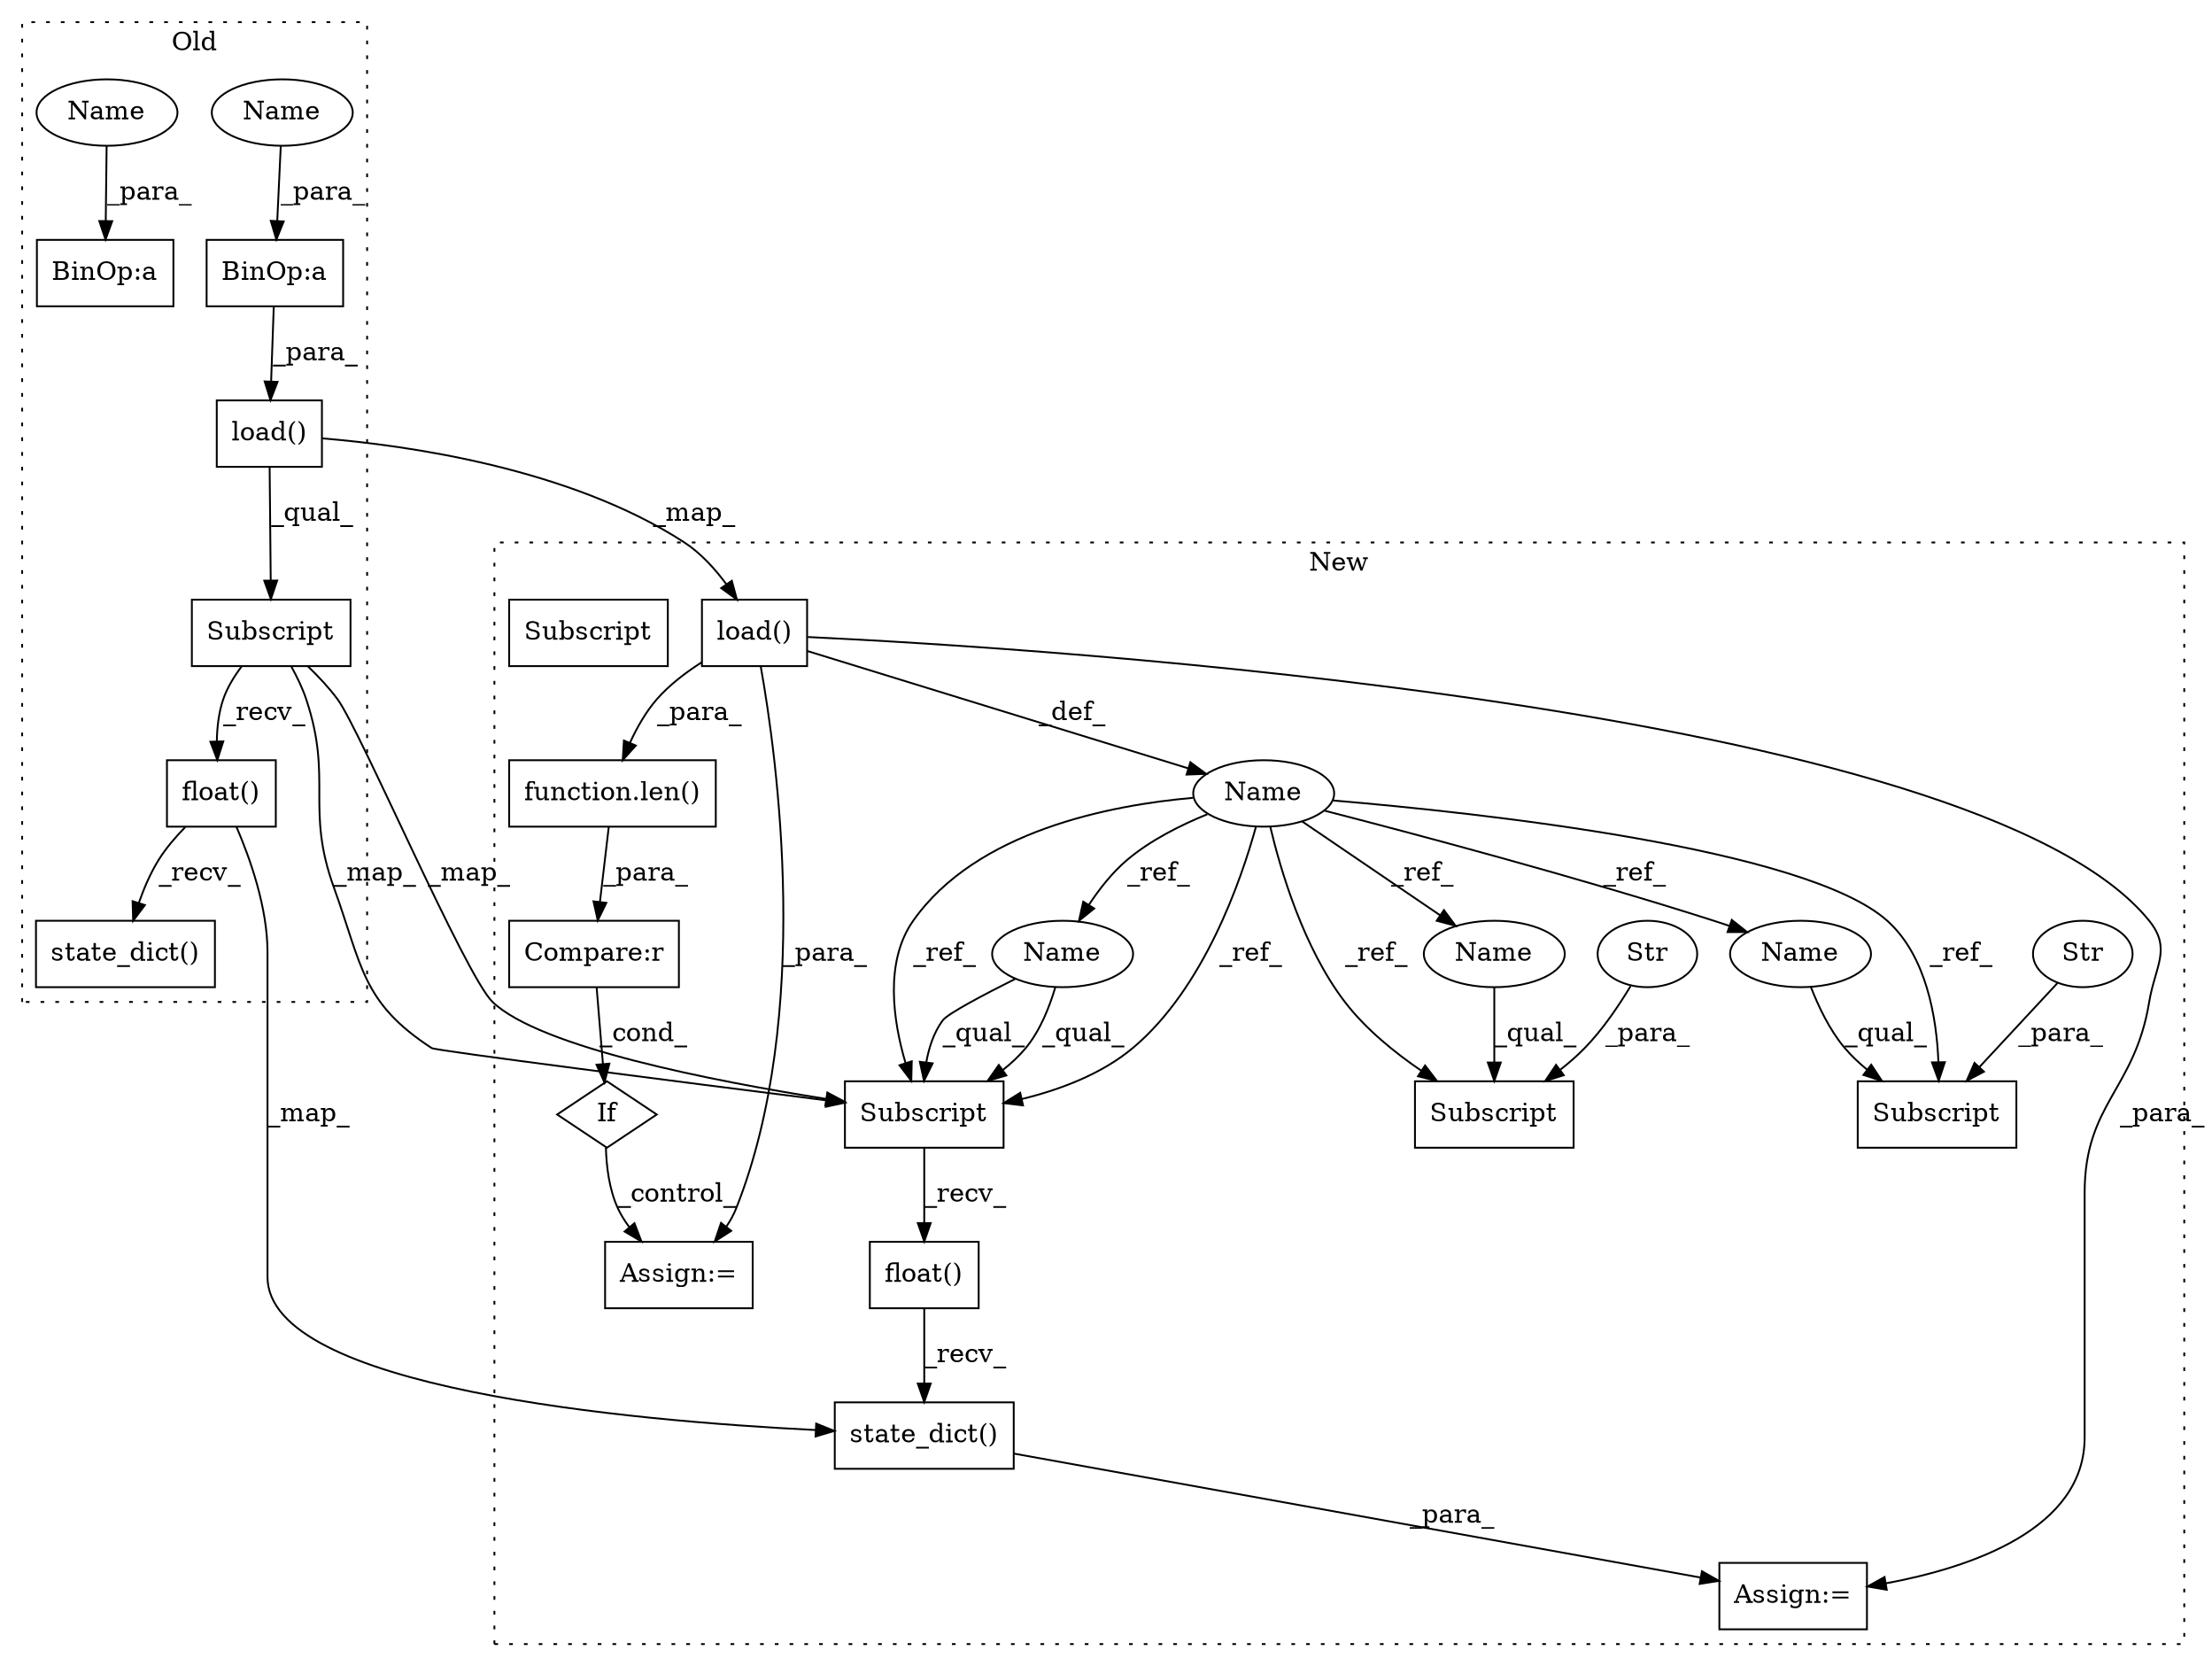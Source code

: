 digraph G {
subgraph cluster0 {
1 [label="state_dict()" a="75" s="1031" l="80" shape="box"];
5 [label="BinOp:a" a="82" s="907" l="3" shape="box"];
8 [label="load()" a="75" s="1031,1046" l="11,35" shape="box"];
9 [label="BinOp:a" a="82" s="772" l="3" shape="box"];
10 [label="float()" a="75" s="1031" l="67" shape="box"];
13 [label="Subscript" a="63" s="1031,0" l="59,0" shape="box"];
21 [label="Name" a="87" s="910" l="4" shape="ellipse"];
22 [label="Name" a="87" s="775" l="4" shape="ellipse"];
label = "Old";
style="dotted";
}
subgraph cluster1 {
2 [label="function.len()" a="75" s="1405,1428" l="4,1" shape="box"];
3 [label="Assign:=" a="68" s="1469" l="3" shape="box"];
4 [label="If" a="96" s="1402" l="3" shape="diamond"];
6 [label="Compare:r" a="40" s="1405" l="35" shape="box"];
7 [label="load()" a="75" s="1076,1092" l="11,35" shape="box"];
11 [label="state_dict()" a="75" s="1161" l="34" shape="box"];
12 [label="float()" a="75" s="1161" l="21" shape="box"];
14 [label="Subscript" a="63" s="1161,0" l="13,0" shape="box"];
15 [label="Name" a="87" s="1069" l="4" shape="ellipse"];
16 [label="Subscript" a="63" s="1472,0" l="13,0" shape="box"];
17 [label="Str" a="66" s="1477" l="7" shape="ellipse"];
18 [label="Subscript" a="63" s="1409,0" l="13,0" shape="box"];
19 [label="Str" a="66" s="1414" l="7" shape="ellipse"];
20 [label="Assign:=" a="68" s="1158" l="3" shape="box"];
23 [label="Name" a="87" s="1409" l="4" shape="ellipse"];
24 [label="Subscript" a="63" s="1161,0" l="13,0" shape="box"];
25 [label="Name" a="87" s="1472" l="4" shape="ellipse"];
26 [label="Name" a="87" s="1161" l="4" shape="ellipse"];
label = "New";
style="dotted";
}
2 -> 6 [label="_para_"];
4 -> 3 [label="_control_"];
5 -> 8 [label="_para_"];
6 -> 4 [label="_cond_"];
7 -> 2 [label="_para_"];
7 -> 3 [label="_para_"];
7 -> 15 [label="_def_"];
7 -> 20 [label="_para_"];
8 -> 13 [label="_qual_"];
8 -> 7 [label="_map_"];
10 -> 11 [label="_map_"];
10 -> 1 [label="_recv_"];
11 -> 20 [label="_para_"];
12 -> 11 [label="_recv_"];
13 -> 10 [label="_recv_"];
13 -> 24 [label="_map_"];
13 -> 24 [label="_map_"];
15 -> 24 [label="_ref_"];
15 -> 18 [label="_ref_"];
15 -> 16 [label="_ref_"];
15 -> 23 [label="_ref_"];
15 -> 25 [label="_ref_"];
15 -> 26 [label="_ref_"];
15 -> 24 [label="_ref_"];
17 -> 16 [label="_para_"];
19 -> 18 [label="_para_"];
21 -> 5 [label="_para_"];
22 -> 9 [label="_para_"];
23 -> 18 [label="_qual_"];
24 -> 12 [label="_recv_"];
25 -> 16 [label="_qual_"];
26 -> 24 [label="_qual_"];
26 -> 24 [label="_qual_"];
}